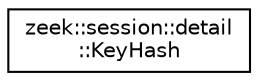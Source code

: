 digraph "Graphical Class Hierarchy"
{
 // LATEX_PDF_SIZE
  edge [fontname="Helvetica",fontsize="10",labelfontname="Helvetica",labelfontsize="10"];
  node [fontname="Helvetica",fontsize="10",shape=record];
  rankdir="LR";
  Node0 [label="zeek::session::detail\l::KeyHash",height=0.2,width=0.4,color="black", fillcolor="white", style="filled",URL="$d2/d54/structzeek_1_1session_1_1detail_1_1KeyHash.html",tooltip=" "];
}
